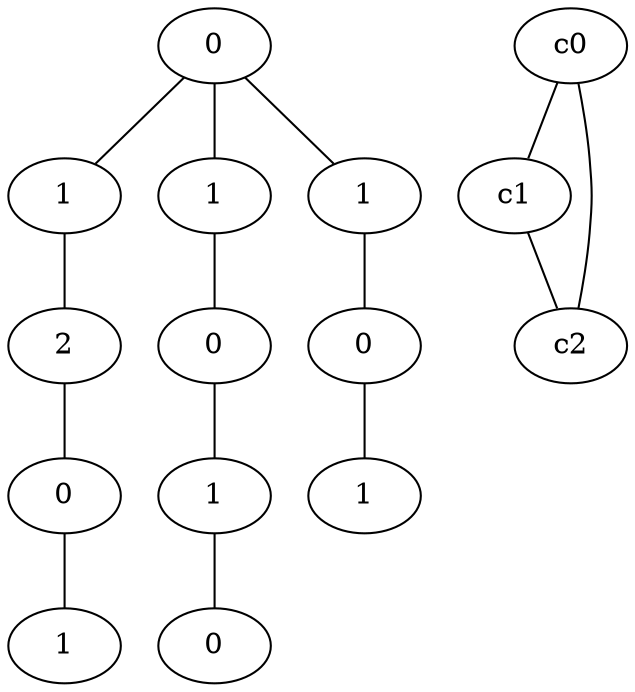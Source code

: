 graph {
a0[label=0];
a1[label=1];
a2[label=2];
a3[label=0];
a4[label=1];
a5[label=1];
a6[label=0];
a7[label=1];
a8[label=0];
a9[label=1];
a10[label=0];
a11[label=1];
a0 -- a1;
a0 -- a5;
a0 -- a9;
a1 -- a2;
a2 -- a3;
a3 -- a4;
a5 -- a6;
a6 -- a7;
a7 -- a8;
a9 -- a10;
a10 -- a11;
c0 -- c1;
c0 -- c2;
c1 -- c2;
}

